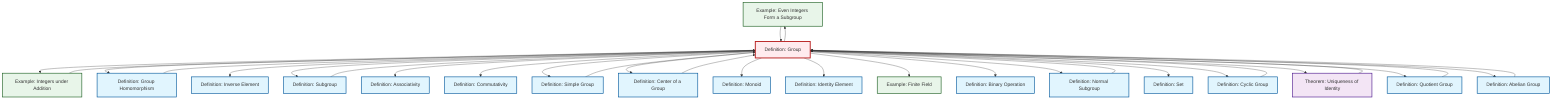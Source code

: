 graph TD
    classDef definition fill:#e1f5fe,stroke:#01579b,stroke-width:2px
    classDef theorem fill:#f3e5f5,stroke:#4a148c,stroke-width:2px
    classDef axiom fill:#fff3e0,stroke:#e65100,stroke-width:2px
    classDef example fill:#e8f5e9,stroke:#1b5e20,stroke-width:2px
    classDef current fill:#ffebee,stroke:#b71c1c,stroke-width:3px
    def-commutativity["Definition: Commutativity"]:::definition
    def-monoid["Definition: Monoid"]:::definition
    def-identity-element["Definition: Identity Element"]:::definition
    def-set["Definition: Set"]:::definition
    def-binary-operation["Definition: Binary Operation"]:::definition
    ex-even-integers-subgroup["Example: Even Integers Form a Subgroup"]:::example
    def-simple-group["Definition: Simple Group"]:::definition
    ex-finite-field["Example: Finite Field"]:::example
    def-associativity["Definition: Associativity"]:::definition
    thm-unique-identity["Theorem: Uniqueness of Identity"]:::theorem
    def-quotient-group["Definition: Quotient Group"]:::definition
    def-group["Definition: Group"]:::definition
    ex-integers-addition["Example: Integers under Addition"]:::example
    def-subgroup["Definition: Subgroup"]:::definition
    def-abelian-group["Definition: Abelian Group"]:::definition
    def-center-of-group["Definition: Center of a Group"]:::definition
    def-normal-subgroup["Definition: Normal Subgroup"]:::definition
    def-cyclic-group["Definition: Cyclic Group"]:::definition
    def-homomorphism["Definition: Group Homomorphism"]:::definition
    def-inverse-element["Definition: Inverse Element"]:::definition
    def-group --> ex-integers-addition
    def-group --> ex-even-integers-subgroup
    def-group --> def-homomorphism
    def-group --> def-inverse-element
    ex-even-integers-subgroup --> def-group
    def-center-of-group --> def-group
    def-homomorphism --> def-group
    def-abelian-group --> def-group
    def-cyclic-group --> def-group
    def-group --> def-subgroup
    def-group --> def-associativity
    def-group --> def-commutativity
    def-group --> def-simple-group
    def-simple-group --> def-group
    def-group --> def-center-of-group
    def-group --> def-monoid
    def-group --> def-identity-element
    def-group --> ex-finite-field
    thm-unique-identity --> def-group
    def-group --> def-binary-operation
    def-group --> def-normal-subgroup
    def-group --> def-set
    def-group --> def-cyclic-group
    ex-integers-addition --> def-group
    def-normal-subgroup --> def-group
    def-subgroup --> def-group
    def-group --> thm-unique-identity
    def-quotient-group --> def-group
    def-group --> def-quotient-group
    def-group --> def-abelian-group
    class def-group current